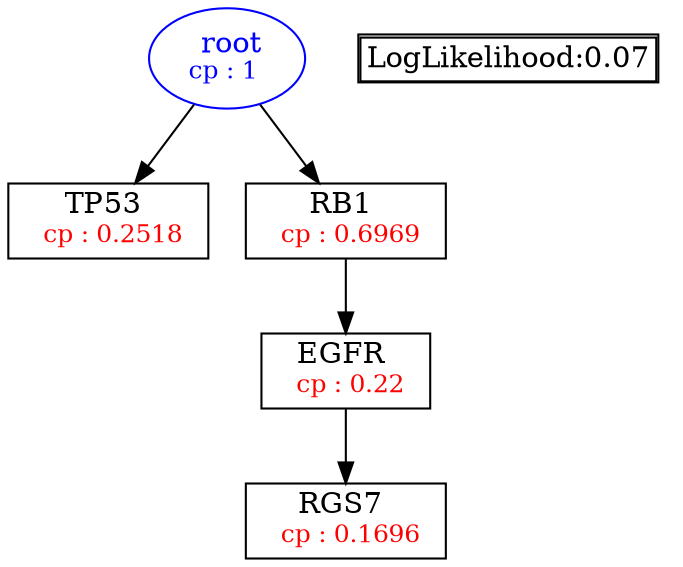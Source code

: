 digraph tree {
    "root" [label=<<font color='Blue'> root</font><br/><font color='Blue' POINT-SIZE='12'>cp : 1 </font>>, shape=oval, color=Blue];
    "S1" [label =<TP53 <br/> <font color='Red' POINT-SIZE='12'> cp : 0.2518 </font>>, shape=box];
    "S3" [label =<RB1 <br/> <font color='Red' POINT-SIZE='12'> cp : 0.6969 </font>>, shape=box];
    "S2" [label =<EGFR <br/> <font color='Red' POINT-SIZE='12'> cp : 0.22 </font>>, shape=box];
    "S4" [label =<RGS7 <br/> <font color='Red' POINT-SIZE='12'> cp : 0.1696 </font>>, shape=box];
    "root" -> "S1";
    "root" -> "S3";
    "S3" -> "S2";
    "S2" -> "S4";

    node[shape=plaintext]
    fontsize="10"
    struct1 [label=
    <<TABLE BORDER="1" CELLBORDER="1" CELLSPACING="0" >
    <TR><TD ALIGN="LEFT">LogLikelihood:0.07</TD></TR>
    </TABLE>>];

}
